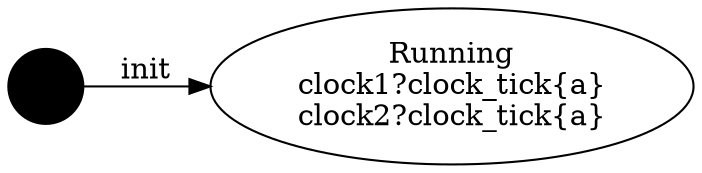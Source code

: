 digraph finite_state_machine {
	rankdir=LR;
	INIT_STATE [shape=circle label = "", style = filled, color = "black"];
		INIT_STATE -> Running [label="init"];
	Running [label="Running\nclock1?clock_tick{a}\nclock2?clock_tick{a}", shape = ellipse];
}

